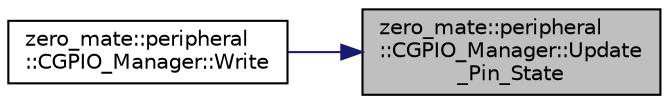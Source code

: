 digraph "zero_mate::peripheral::CGPIO_Manager::Update_Pin_State"
{
 // LATEX_PDF_SIZE
  bgcolor="transparent";
  edge [fontname="Helvetica",fontsize="10",labelfontname="Helvetica",labelfontsize="10"];
  node [fontname="Helvetica",fontsize="10",shape=record];
  rankdir="RL";
  Node1 [label="zero_mate::peripheral\l::CGPIO_Manager::Update\l_Pin_State",height=0.2,width=0.4,color="black", fillcolor="grey75", style="filled", fontcolor="black",tooltip=" "];
  Node1 -> Node2 [dir="back",color="midnightblue",fontsize="10",style="solid",fontname="Helvetica"];
  Node2 [label="zero_mate::peripheral\l::CGPIO_Manager::Write",height=0.2,width=0.4,color="black",URL="$classzero__mate_1_1peripheral_1_1CGPIO__Manager.html#a26aa957dbb7682447e4ebf9aa078c00c",tooltip=" "];
}
